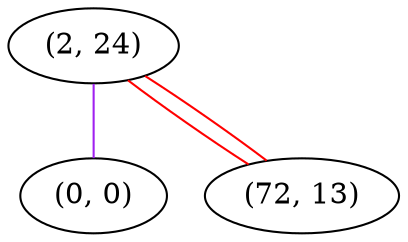 graph "" {
"(2, 24)";
"(0, 0)";
"(72, 13)";
"(2, 24)" -- "(0, 0)"  [color=purple, key=0, weight=4];
"(2, 24)" -- "(72, 13)"  [color=red, key=0, weight=1];
"(2, 24)" -- "(72, 13)"  [color=red, key=1, weight=1];
}

